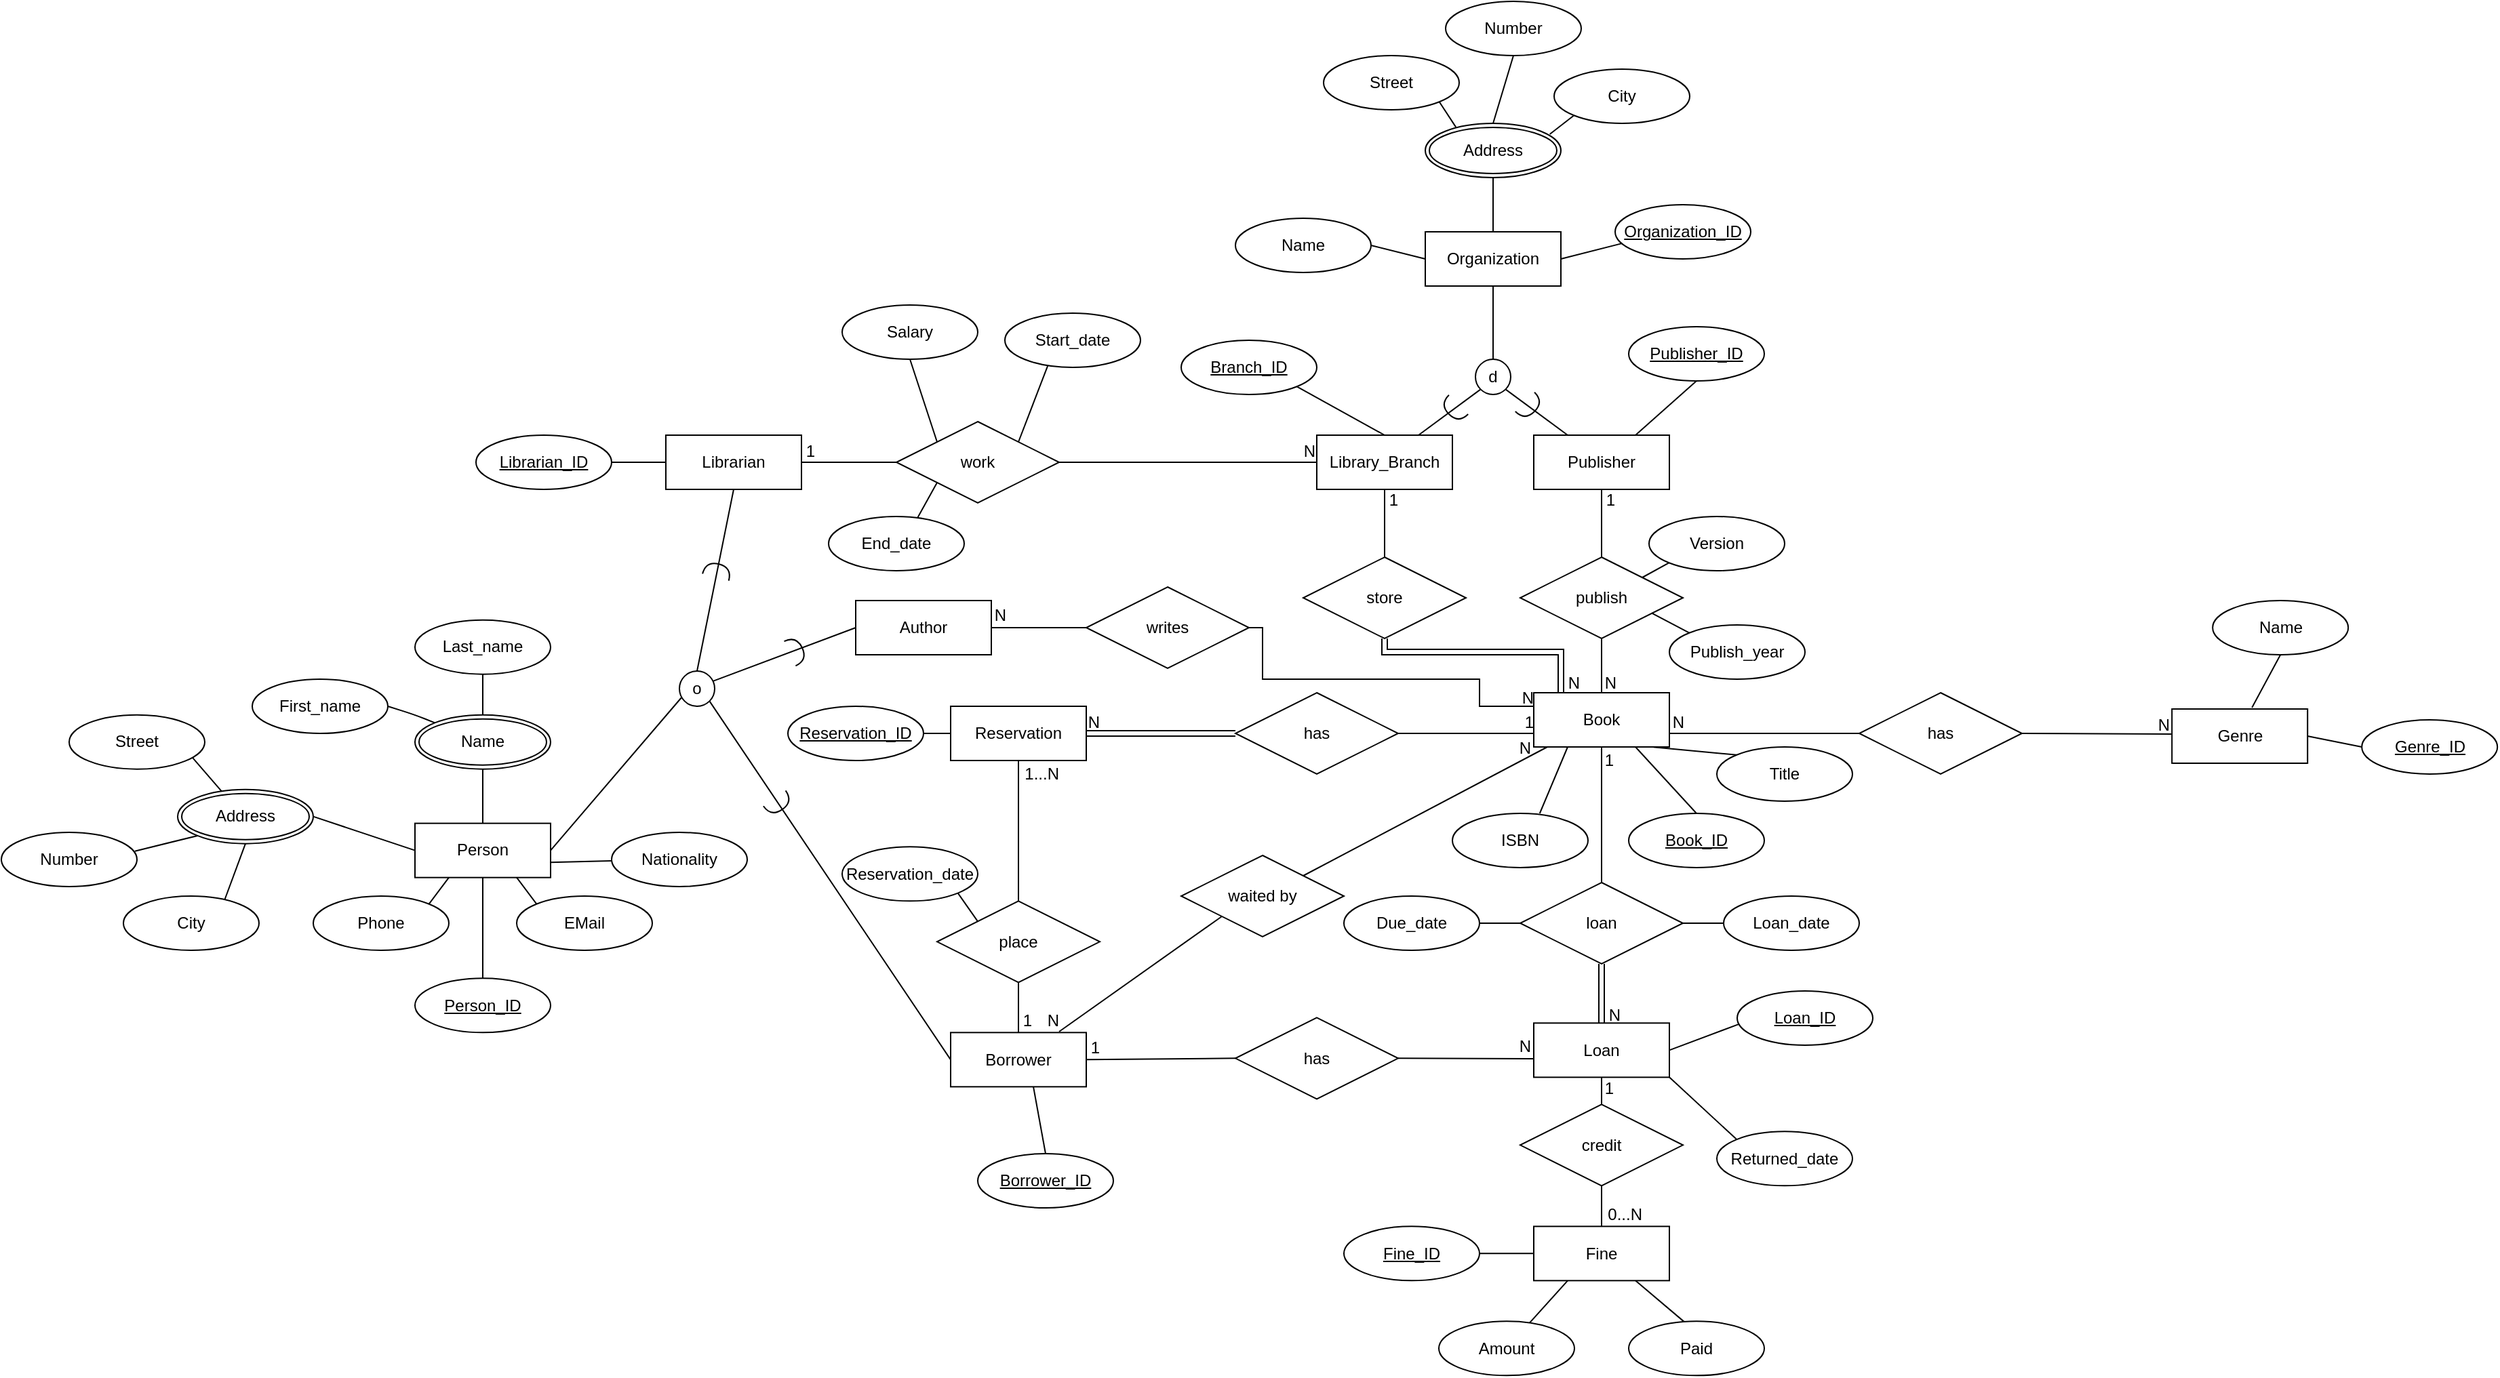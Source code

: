 <mxfile version="20.5.3" type="embed"><diagram id="R2lEEEUBdFMjLlhIrx00" name="Page-1"><mxGraphModel dx="3371" dy="2203" grid="1" gridSize="10" guides="1" tooltips="1" connect="1" arrows="1" fold="1" page="1" pageScale="1" pageWidth="850" pageHeight="1100" math="0" shadow="0" extFonts="Permanent Marker^https://fonts.googleapis.com/css?family=Permanent+Marker"><root><mxCell id="0"/><mxCell id="1" parent="0"/><mxCell id="bSjY6kH0Yjt8PTvNk5gp-2" value="Genre" style="whiteSpace=wrap;html=1;align=center;" parent="1" vertex="1"><mxGeometry x="710.6" y="402.0" width="100" height="40" as="geometry"/></mxCell><mxCell id="bSjY6kH0Yjt8PTvNk5gp-5" value="Librarian" style="whiteSpace=wrap;html=1;align=center;" parent="1" vertex="1"><mxGeometry x="-400" y="200" width="100" height="40" as="geometry"/></mxCell><mxCell id="76" style="edgeStyle=none;html=1;exitX=0.75;exitY=1;exitDx=0;exitDy=0;entryX=0.5;entryY=0;entryDx=0;entryDy=0;endArrow=none;endFill=0;" parent="1" source="bSjY6kH0Yjt8PTvNk5gp-6" target="bSjY6kH0Yjt8PTvNk5gp-175" edge="1"><mxGeometry relative="1" as="geometry"/></mxCell><mxCell id="bSjY6kH0Yjt8PTvNk5gp-6" value="Book" style="whiteSpace=wrap;html=1;align=center;" parent="1" vertex="1"><mxGeometry x="240" y="390" width="100" height="40" as="geometry"/></mxCell><mxCell id="bSjY6kH0Yjt8PTvNk5gp-7" value="Borrower" style="whiteSpace=wrap;html=1;align=center;" parent="1" vertex="1"><mxGeometry x="-190" y="640.67" width="100" height="40" as="geometry"/></mxCell><mxCell id="bSjY6kH0Yjt8PTvNk5gp-8" value="Library_Branch" style="whiteSpace=wrap;html=1;align=center;" parent="1" vertex="1"><mxGeometry x="80" y="200" width="100" height="40" as="geometry"/></mxCell><mxCell id="bSjY6kH0Yjt8PTvNk5gp-9" value="Loan" style="whiteSpace=wrap;html=1;align=center;" parent="1" vertex="1"><mxGeometry x="240" y="633.67" width="100" height="40" as="geometry"/></mxCell><mxCell id="bSjY6kH0Yjt8PTvNk5gp-10" value="Reservation" style="whiteSpace=wrap;html=1;align=center;" parent="1" vertex="1"><mxGeometry x="-190" y="400" width="100" height="40" as="geometry"/></mxCell><mxCell id="bSjY6kH0Yjt8PTvNk5gp-21" value="" style="edgeStyle=orthogonalEdgeStyle;rounded=0;orthogonalLoop=1;jettySize=auto;html=1;endArrow=none;endFill=0;" parent="1" source="bSjY6kH0Yjt8PTvNk5gp-11" target="bSjY6kH0Yjt8PTvNk5gp-20" edge="1"><mxGeometry relative="1" as="geometry"/></mxCell><mxCell id="bSjY6kH0Yjt8PTvNk5gp-22" style="rounded=0;orthogonalLoop=1;jettySize=auto;html=1;exitX=0.25;exitY=1;exitDx=0;exitDy=0;endArrow=none;endFill=0;" parent="1" source="bSjY6kH0Yjt8PTvNk5gp-11" target="bSjY6kH0Yjt8PTvNk5gp-18" edge="1"><mxGeometry relative="1" as="geometry"/></mxCell><mxCell id="bSjY6kH0Yjt8PTvNk5gp-23" style="edgeStyle=none;rounded=0;orthogonalLoop=1;jettySize=auto;html=1;exitX=0.75;exitY=1;exitDx=0;exitDy=0;entryX=0.411;entryY=0.013;entryDx=0;entryDy=0;entryPerimeter=0;endArrow=none;endFill=0;" parent="1" source="bSjY6kH0Yjt8PTvNk5gp-11" target="bSjY6kH0Yjt8PTvNk5gp-19" edge="1"><mxGeometry relative="1" as="geometry"/></mxCell><mxCell id="bSjY6kH0Yjt8PTvNk5gp-11" value="Fine" style="whiteSpace=wrap;html=1;align=center;" parent="1" vertex="1"><mxGeometry x="240" y="783.67" width="100" height="40" as="geometry"/></mxCell><mxCell id="bSjY6kH0Yjt8PTvNk5gp-13" value="" style="endArrow=none;html=1;rounded=0;exitX=0.5;exitY=1;exitDx=0;exitDy=0;entryX=0.5;entryY=0;entryDx=0;entryDy=0;" parent="1" source="bSjY6kH0Yjt8PTvNk5gp-9" target="bSjY6kH0Yjt8PTvNk5gp-11" edge="1"><mxGeometry relative="1" as="geometry"><mxPoint x="340" y="693.67" as="sourcePoint"/><mxPoint x="500" y="693.67" as="targetPoint"/></mxGeometry></mxCell><mxCell id="bSjY6kH0Yjt8PTvNk5gp-15" value="0...N" style="resizable=0;html=1;align=right;verticalAlign=bottom;" parent="bSjY6kH0Yjt8PTvNk5gp-13" connectable="0" vertex="1"><mxGeometry x="1" relative="1" as="geometry"><mxPoint x="30" as="offset"/></mxGeometry></mxCell><mxCell id="bSjY6kH0Yjt8PTvNk5gp-16" value="credit" style="shape=rhombus;perimeter=rhombusPerimeter;whiteSpace=wrap;html=1;align=center;" parent="1" vertex="1"><mxGeometry x="230" y="693.67" width="120" height="60" as="geometry"/></mxCell><mxCell id="bSjY6kH0Yjt8PTvNk5gp-18" value="Amount" style="ellipse;whiteSpace=wrap;html=1;align=center;" parent="1" vertex="1"><mxGeometry x="170" y="853.67" width="100" height="40" as="geometry"/></mxCell><mxCell id="bSjY6kH0Yjt8PTvNk5gp-19" value="Paid" style="ellipse;whiteSpace=wrap;html=1;align=center;" parent="1" vertex="1"><mxGeometry x="310" y="853.67" width="100" height="40" as="geometry"/></mxCell><mxCell id="bSjY6kH0Yjt8PTvNk5gp-20" value="Fine_ID" style="ellipse;whiteSpace=wrap;html=1;align=center;fontStyle=4" parent="1" vertex="1"><mxGeometry x="100" y="783.67" width="100" height="40" as="geometry"/></mxCell><mxCell id="bSjY6kH0Yjt8PTvNk5gp-36" value="1" style="resizable=0;html=1;align=right;verticalAlign=bottom;" parent="1" connectable="0" vertex="1"><mxGeometry x="299.999" y="690.674" as="geometry"/></mxCell><mxCell id="bSjY6kH0Yjt8PTvNk5gp-37" value="1" style="resizable=0;html=1;align=right;verticalAlign=bottom;" parent="1" connectable="0" vertex="1"><mxGeometry x="299.999" y="448.004" as="geometry"/></mxCell><mxCell id="bSjY6kH0Yjt8PTvNk5gp-54" style="edgeStyle=none;rounded=0;orthogonalLoop=1;jettySize=auto;html=1;exitX=0.017;exitY=0.608;exitDx=0;exitDy=0;entryX=1;entryY=0.5;entryDx=0;entryDy=0;endArrow=none;endFill=0;exitPerimeter=0;" parent="1" source="bSjY6kH0Yjt8PTvNk5gp-38" target="bSjY6kH0Yjt8PTvNk5gp-9" edge="1"><mxGeometry relative="1" as="geometry"/></mxCell><mxCell id="bSjY6kH0Yjt8PTvNk5gp-38" value="Loan_ID" style="ellipse;whiteSpace=wrap;html=1;align=center;fontStyle=4" parent="1" vertex="1"><mxGeometry x="390" y="610" width="100" height="40" as="geometry"/></mxCell><mxCell id="11" value="" style="edgeStyle=none;html=1;endArrow=none;endFill=0;" parent="1" source="bSjY6kH0Yjt8PTvNk5gp-43" target="Q7LSnnGv4zC_KHV4gUv7-25" edge="1"><mxGeometry relative="1" as="geometry"/></mxCell><mxCell id="bSjY6kH0Yjt8PTvNk5gp-43" value="Loan_date" style="ellipse;whiteSpace=wrap;html=1;align=center;" parent="1" vertex="1"><mxGeometry x="380" y="540" width="100" height="40" as="geometry"/></mxCell><mxCell id="10" value="" style="edgeStyle=none;html=1;endArrow=none;endFill=0;" parent="1" source="bSjY6kH0Yjt8PTvNk5gp-44" target="Q7LSnnGv4zC_KHV4gUv7-25" edge="1"><mxGeometry relative="1" as="geometry"/></mxCell><mxCell id="bSjY6kH0Yjt8PTvNk5gp-44" value="Due_date" style="ellipse;whiteSpace=wrap;html=1;align=center;" parent="1" vertex="1"><mxGeometry x="100" y="540" width="100" height="40" as="geometry"/></mxCell><mxCell id="bSjY6kH0Yjt8PTvNk5gp-48" style="edgeStyle=none;rounded=0;orthogonalLoop=1;jettySize=auto;html=1;exitX=0;exitY=0;exitDx=0;exitDy=0;entryX=1;entryY=1;entryDx=0;entryDy=0;endArrow=none;endFill=0;" parent="1" source="bSjY6kH0Yjt8PTvNk5gp-47" target="bSjY6kH0Yjt8PTvNk5gp-9" edge="1"><mxGeometry relative="1" as="geometry"/></mxCell><mxCell id="bSjY6kH0Yjt8PTvNk5gp-47" value="Returned_date" style="ellipse;whiteSpace=wrap;html=1;align=center;" parent="1" vertex="1"><mxGeometry x="375" y="713.67" width="100" height="40" as="geometry"/></mxCell><mxCell id="bSjY6kH0Yjt8PTvNk5gp-53" value="has" style="shape=rhombus;perimeter=rhombusPerimeter;whiteSpace=wrap;html=1;align=center;" parent="1" vertex="1"><mxGeometry x="20" y="629.67" width="120" height="60" as="geometry"/></mxCell><mxCell id="bSjY6kH0Yjt8PTvNk5gp-59" style="edgeStyle=none;rounded=0;orthogonalLoop=1;jettySize=auto;html=1;exitX=0.5;exitY=0;exitDx=0;exitDy=0;entryX=0.61;entryY=0.998;entryDx=0;entryDy=0;endArrow=none;endFill=0;entryPerimeter=0;" parent="1" source="bSjY6kH0Yjt8PTvNk5gp-58" target="bSjY6kH0Yjt8PTvNk5gp-7" edge="1"><mxGeometry relative="1" as="geometry"/></mxCell><mxCell id="bSjY6kH0Yjt8PTvNk5gp-58" value="Borrower_ID" style="ellipse;whiteSpace=wrap;html=1;align=center;fontStyle=4" parent="1" vertex="1"><mxGeometry x="-170" y="730" width="100" height="40" as="geometry"/></mxCell><mxCell id="bSjY6kH0Yjt8PTvNk5gp-86" style="edgeStyle=none;rounded=0;orthogonalLoop=1;jettySize=auto;html=1;exitX=0;exitY=0.5;exitDx=0;exitDy=0;entryX=1;entryY=0.5;entryDx=0;entryDy=0;endArrow=none;endFill=0;" parent="1" source="bSjY6kH0Yjt8PTvNk5gp-83" target="bSjY6kH0Yjt8PTvNk5gp-2" edge="1"><mxGeometry relative="1" as="geometry"/></mxCell><mxCell id="bSjY6kH0Yjt8PTvNk5gp-83" value="Genre_ID" style="ellipse;whiteSpace=wrap;html=1;align=center;fontStyle=4" parent="1" vertex="1"><mxGeometry x="850.6" y="410.0" width="100" height="40" as="geometry"/></mxCell><mxCell id="bSjY6kH0Yjt8PTvNk5gp-85" style="rounded=0;orthogonalLoop=1;jettySize=auto;html=1;exitX=0.5;exitY=1;exitDx=0;exitDy=0;entryX=0.59;entryY=-0.025;entryDx=0;entryDy=0;endArrow=none;endFill=0;entryPerimeter=0;" parent="1" source="bSjY6kH0Yjt8PTvNk5gp-84" target="bSjY6kH0Yjt8PTvNk5gp-2" edge="1"><mxGeometry relative="1" as="geometry"/></mxCell><mxCell id="bSjY6kH0Yjt8PTvNk5gp-84" value="Name" style="ellipse;whiteSpace=wrap;html=1;align=center;" parent="1" vertex="1"><mxGeometry x="740.6" y="322.0" width="100" height="40" as="geometry"/></mxCell><mxCell id="bSjY6kH0Yjt8PTvNk5gp-101" value="has" style="shape=rhombus;perimeter=rhombusPerimeter;whiteSpace=wrap;html=1;align=center;" parent="1" vertex="1"><mxGeometry x="20" y="390" width="120" height="60" as="geometry"/></mxCell><mxCell id="bSjY6kH0Yjt8PTvNk5gp-107" value="" style="endArrow=none;html=1;rounded=0;exitX=1;exitY=0.5;exitDx=0;exitDy=0;entryX=0;entryY=0.75;entryDx=0;entryDy=0;" parent="1" source="bSjY6kH0Yjt8PTvNk5gp-101" target="bSjY6kH0Yjt8PTvNk5gp-6" edge="1"><mxGeometry relative="1" as="geometry"><mxPoint x="150" y="430" as="sourcePoint"/><mxPoint x="310" y="430" as="targetPoint"/></mxGeometry></mxCell><mxCell id="bSjY6kH0Yjt8PTvNk5gp-108" value="1" style="resizable=0;html=1;align=right;verticalAlign=bottom;" parent="bSjY6kH0Yjt8PTvNk5gp-107" connectable="0" vertex="1"><mxGeometry x="1" relative="1" as="geometry"/></mxCell><mxCell id="bSjY6kH0Yjt8PTvNk5gp-110" value="place" style="shape=rhombus;perimeter=rhombusPerimeter;whiteSpace=wrap;html=1;align=center;" parent="1" vertex="1"><mxGeometry x="-200" y="543.67" width="120" height="60" as="geometry"/></mxCell><mxCell id="bSjY6kH0Yjt8PTvNk5gp-112" value="" style="endArrow=none;html=1;rounded=0;exitX=0.5;exitY=1;exitDx=0;exitDy=0;entryX=0.5;entryY=0;entryDx=0;entryDy=0;" parent="1" source="bSjY6kH0Yjt8PTvNk5gp-110" target="bSjY6kH0Yjt8PTvNk5gp-7" edge="1"><mxGeometry relative="1" as="geometry"><mxPoint x="-50" y="593.67" as="sourcePoint"/><mxPoint x="110" y="593.67" as="targetPoint"/></mxGeometry></mxCell><mxCell id="bSjY6kH0Yjt8PTvNk5gp-113" value="1" style="resizable=0;html=1;align=right;verticalAlign=bottom;" parent="bSjY6kH0Yjt8PTvNk5gp-112" connectable="0" vertex="1"><mxGeometry x="1" relative="1" as="geometry"><mxPoint x="10" as="offset"/></mxGeometry></mxCell><mxCell id="bSjY6kH0Yjt8PTvNk5gp-114" value="" style="endArrow=none;html=1;rounded=0;entryX=0.5;entryY=1;entryDx=0;entryDy=0;exitX=0.5;exitY=0;exitDx=0;exitDy=0;" parent="1" source="bSjY6kH0Yjt8PTvNk5gp-110" target="bSjY6kH0Yjt8PTvNk5gp-10" edge="1"><mxGeometry relative="1" as="geometry"><mxPoint x="-290" y="460" as="sourcePoint"/><mxPoint x="-130" y="460" as="targetPoint"/></mxGeometry></mxCell><mxCell id="bSjY6kH0Yjt8PTvNk5gp-115" value="1...N" style="resizable=0;html=1;align=right;verticalAlign=bottom;" parent="bSjY6kH0Yjt8PTvNk5gp-114" connectable="0" vertex="1"><mxGeometry x="1" relative="1" as="geometry"><mxPoint x="30" y="18" as="offset"/></mxGeometry></mxCell><mxCell id="65" style="edgeStyle=none;html=1;exitX=1;exitY=1;exitDx=0;exitDy=0;entryX=0;entryY=0;entryDx=0;entryDy=0;endArrow=none;endFill=0;" parent="1" source="bSjY6kH0Yjt8PTvNk5gp-120" target="bSjY6kH0Yjt8PTvNk5gp-110" edge="1"><mxGeometry relative="1" as="geometry"/></mxCell><mxCell id="bSjY6kH0Yjt8PTvNk5gp-120" value="Reservation_date" style="ellipse;whiteSpace=wrap;html=1;align=center;" parent="1" vertex="1"><mxGeometry x="-270" y="503.67" width="100" height="40" as="geometry"/></mxCell><mxCell id="14" value="" style="edgeStyle=none;html=1;endArrow=none;endFill=0;" parent="1" source="bSjY6kH0Yjt8PTvNk5gp-122" target="bSjY6kH0Yjt8PTvNk5gp-10" edge="1"><mxGeometry relative="1" as="geometry"/></mxCell><mxCell id="bSjY6kH0Yjt8PTvNk5gp-122" value="Reservation_ID" style="ellipse;whiteSpace=wrap;html=1;align=center;fontStyle=4" parent="1" vertex="1"><mxGeometry x="-310" y="400" width="100" height="40" as="geometry"/></mxCell><mxCell id="bSjY6kH0Yjt8PTvNk5gp-127" value="Publisher" style="whiteSpace=wrap;html=1;align=center;" parent="1" vertex="1"><mxGeometry x="240" y="200" width="100" height="40" as="geometry"/></mxCell><mxCell id="bSjY6kH0Yjt8PTvNk5gp-128" value="publish" style="shape=rhombus;perimeter=rhombusPerimeter;whiteSpace=wrap;html=1;align=center;" parent="1" vertex="1"><mxGeometry x="230" y="290" width="120" height="60" as="geometry"/></mxCell><mxCell id="bSjY6kH0Yjt8PTvNk5gp-129" value="" style="endArrow=none;html=1;rounded=0;entryX=0.5;entryY=0;entryDx=0;entryDy=0;exitX=0.5;exitY=1;exitDx=0;exitDy=0;" parent="1" source="bSjY6kH0Yjt8PTvNk5gp-128" target="bSjY6kH0Yjt8PTvNk5gp-6" edge="1"><mxGeometry relative="1" as="geometry"><mxPoint x="180" y="370" as="sourcePoint"/><mxPoint x="340" y="370" as="targetPoint"/></mxGeometry></mxCell><mxCell id="bSjY6kH0Yjt8PTvNk5gp-130" value="N" style="resizable=0;html=1;align=right;verticalAlign=bottom;" parent="bSjY6kH0Yjt8PTvNk5gp-129" connectable="0" vertex="1"><mxGeometry x="1" relative="1" as="geometry"><mxPoint x="11" y="1" as="offset"/></mxGeometry></mxCell><mxCell id="bSjY6kH0Yjt8PTvNk5gp-131" value="" style="endArrow=none;html=1;rounded=0;entryX=0.5;entryY=1;entryDx=0;entryDy=0;exitX=0.5;exitY=0;exitDx=0;exitDy=0;" parent="1" source="bSjY6kH0Yjt8PTvNk5gp-128" target="bSjY6kH0Yjt8PTvNk5gp-127" edge="1"><mxGeometry relative="1" as="geometry"><mxPoint x="300" y="280" as="sourcePoint"/><mxPoint x="290" y="260" as="targetPoint"/></mxGeometry></mxCell><mxCell id="bSjY6kH0Yjt8PTvNk5gp-132" value="1" style="resizable=0;html=1;align=right;verticalAlign=top;" parent="bSjY6kH0Yjt8PTvNk5gp-131" connectable="0" vertex="1"><mxGeometry x="1" relative="1" as="geometry"><mxPoint x="10" y="-6" as="offset"/></mxGeometry></mxCell><mxCell id="bSjY6kH0Yjt8PTvNk5gp-134" style="edgeStyle=none;rounded=0;orthogonalLoop=1;jettySize=auto;html=1;exitX=0.5;exitY=1;exitDx=0;exitDy=0;entryX=0.75;entryY=0;entryDx=0;entryDy=0;endArrow=none;endFill=0;" parent="1" source="bSjY6kH0Yjt8PTvNk5gp-133" target="bSjY6kH0Yjt8PTvNk5gp-127" edge="1"><mxGeometry relative="1" as="geometry"/></mxCell><mxCell id="bSjY6kH0Yjt8PTvNk5gp-133" value="Publisher_ID" style="ellipse;whiteSpace=wrap;html=1;align=center;fontStyle=4" parent="1" vertex="1"><mxGeometry x="310" y="120" width="100" height="40" as="geometry"/></mxCell><mxCell id="bSjY6kH0Yjt8PTvNk5gp-142" value="store" style="shape=rhombus;perimeter=rhombusPerimeter;whiteSpace=wrap;html=1;align=center;" parent="1" vertex="1"><mxGeometry x="70" y="290" width="120" height="60" as="geometry"/></mxCell><mxCell id="bSjY6kH0Yjt8PTvNk5gp-150" style="edgeStyle=none;rounded=0;orthogonalLoop=1;jettySize=auto;html=1;exitX=1;exitY=1;exitDx=0;exitDy=0;entryX=0.5;entryY=0;entryDx=0;entryDy=0;endArrow=none;endFill=0;" parent="1" source="bSjY6kH0Yjt8PTvNk5gp-149" target="bSjY6kH0Yjt8PTvNk5gp-8" edge="1"><mxGeometry relative="1" as="geometry"/></mxCell><mxCell id="bSjY6kH0Yjt8PTvNk5gp-149" value="Branch_ID" style="ellipse;whiteSpace=wrap;html=1;align=center;fontStyle=4" parent="1" vertex="1"><mxGeometry x="-20" y="130" width="100" height="40" as="geometry"/></mxCell><mxCell id="55" style="edgeStyle=none;html=1;exitX=1;exitY=0.5;exitDx=0;exitDy=0;entryX=0;entryY=0.5;entryDx=0;entryDy=0;endArrow=none;endFill=0;" parent="1" source="bSjY6kH0Yjt8PTvNk5gp-151" target="54" edge="1"><mxGeometry relative="1" as="geometry"/></mxCell><mxCell id="bSjY6kH0Yjt8PTvNk5gp-151" value="Name" style="ellipse;whiteSpace=wrap;html=1;align=center;" parent="1" vertex="1"><mxGeometry x="20" y="40" width="100" height="40" as="geometry"/></mxCell><mxCell id="67" style="edgeStyle=none;html=1;exitX=1;exitY=0;exitDx=0;exitDy=0;entryX=0.318;entryY=0.958;entryDx=0;entryDy=0;entryPerimeter=0;endArrow=none;endFill=0;" parent="1" source="bSjY6kH0Yjt8PTvNk5gp-155" target="66" edge="1"><mxGeometry relative="1" as="geometry"/></mxCell><mxCell id="bSjY6kH0Yjt8PTvNk5gp-155" value="work" style="shape=rhombus;perimeter=rhombusPerimeter;whiteSpace=wrap;html=1;align=center;" parent="1" vertex="1"><mxGeometry x="-230" y="190" width="120" height="60" as="geometry"/></mxCell><mxCell id="31" style="edgeStyle=none;html=1;exitX=1;exitY=0.5;exitDx=0;exitDy=0;entryX=0;entryY=0.5;entryDx=0;entryDy=0;endArrow=none;endFill=0;" parent="1" source="bSjY6kH0Yjt8PTvNk5gp-163" target="bSjY6kH0Yjt8PTvNk5gp-5" edge="1"><mxGeometry relative="1" as="geometry"/></mxCell><mxCell id="bSjY6kH0Yjt8PTvNk5gp-163" value="Librarian_ID" style="ellipse;whiteSpace=wrap;html=1;align=center;fontStyle=4" parent="1" vertex="1"><mxGeometry x="-540" y="200" width="100" height="40" as="geometry"/></mxCell><mxCell id="44" style="edgeStyle=none;html=1;exitX=1;exitY=0.5;exitDx=0;exitDy=0;endArrow=none;endFill=0;entryX=0;entryY=0;entryDx=0;entryDy=0;" parent="1" source="bSjY6kH0Yjt8PTvNk5gp-165" target="41" edge="1"><mxGeometry relative="1" as="geometry"><Array as="points"><mxPoint x="-585" y="406.33"/></Array></mxGeometry></mxCell><mxCell id="bSjY6kH0Yjt8PTvNk5gp-165" value="First_name" style="ellipse;whiteSpace=wrap;html=1;align=center;" parent="1" vertex="1"><mxGeometry x="-705" y="380.0" width="100" height="40" as="geometry"/></mxCell><mxCell id="43" style="edgeStyle=none;html=1;exitX=0.5;exitY=1;exitDx=0;exitDy=0;entryX=0.5;entryY=0;entryDx=0;entryDy=0;endArrow=none;endFill=0;" parent="1" source="bSjY6kH0Yjt8PTvNk5gp-167" target="41" edge="1"><mxGeometry relative="1" as="geometry"/></mxCell><mxCell id="bSjY6kH0Yjt8PTvNk5gp-167" value="Last_name" style="ellipse;whiteSpace=wrap;html=1;align=center;" parent="1" vertex="1"><mxGeometry x="-585" y="336.33" width="100" height="40" as="geometry"/></mxCell><mxCell id="39" style="edgeStyle=none;html=1;exitX=0;exitY=0;exitDx=0;exitDy=0;entryX=0.75;entryY=1;entryDx=0;entryDy=0;endArrow=none;endFill=0;" parent="1" source="bSjY6kH0Yjt8PTvNk5gp-169" target="36" edge="1"><mxGeometry relative="1" as="geometry"/></mxCell><mxCell id="bSjY6kH0Yjt8PTvNk5gp-169" value="EMail" style="ellipse;whiteSpace=wrap;html=1;align=center;" parent="1" vertex="1"><mxGeometry x="-510" y="540" width="100" height="40" as="geometry"/></mxCell><mxCell id="38" style="edgeStyle=none;html=1;exitX=1;exitY=0;exitDx=0;exitDy=0;entryX=0.25;entryY=1;entryDx=0;entryDy=0;endArrow=none;endFill=0;" parent="1" source="bSjY6kH0Yjt8PTvNk5gp-171" target="36" edge="1"><mxGeometry relative="1" as="geometry"/></mxCell><mxCell id="bSjY6kH0Yjt8PTvNk5gp-171" value="Phone" style="ellipse;whiteSpace=wrap;html=1;align=center;" parent="1" vertex="1"><mxGeometry x="-660" y="540.0" width="100" height="40" as="geometry"/></mxCell><mxCell id="bSjY6kH0Yjt8PTvNk5gp-175" value="Book_ID" style="ellipse;whiteSpace=wrap;html=1;align=center;fontStyle=4" parent="1" vertex="1"><mxGeometry x="310" y="479.0" width="100" height="40" as="geometry"/></mxCell><mxCell id="bSjY6kH0Yjt8PTvNk5gp-180" style="edgeStyle=none;rounded=0;orthogonalLoop=1;jettySize=auto;html=1;exitX=0;exitY=0;exitDx=0;exitDy=0;entryX=0.884;entryY=1.003;entryDx=0;entryDy=0;endArrow=none;endFill=0;entryPerimeter=0;" parent="1" source="bSjY6kH0Yjt8PTvNk5gp-179" target="bSjY6kH0Yjt8PTvNk5gp-6" edge="1"><mxGeometry relative="1" as="geometry"/></mxCell><mxCell id="bSjY6kH0Yjt8PTvNk5gp-179" value="Title" style="ellipse;whiteSpace=wrap;html=1;align=center;" parent="1" vertex="1"><mxGeometry x="375" y="430.0" width="100" height="40" as="geometry"/></mxCell><mxCell id="bSjY6kH0Yjt8PTvNk5gp-188" style="edgeStyle=none;rounded=0;orthogonalLoop=1;jettySize=auto;html=1;exitX=0;exitY=0;exitDx=0;exitDy=0;entryX=0.807;entryY=0.686;entryDx=0;entryDy=0;endArrow=none;endFill=0;entryPerimeter=0;" parent="1" source="bSjY6kH0Yjt8PTvNk5gp-187" target="bSjY6kH0Yjt8PTvNk5gp-128" edge="1"><mxGeometry relative="1" as="geometry"/></mxCell><mxCell id="bSjY6kH0Yjt8PTvNk5gp-187" value="Publish_year" style="ellipse;whiteSpace=wrap;html=1;align=center;" parent="1" vertex="1"><mxGeometry x="340" y="340.0" width="100" height="40" as="geometry"/></mxCell><mxCell id="78" style="edgeStyle=none;html=1;exitX=0.644;exitY=0;exitDx=0;exitDy=0;entryX=0.25;entryY=1;entryDx=0;entryDy=0;endArrow=none;endFill=0;exitPerimeter=0;" parent="1" source="bSjY6kH0Yjt8PTvNk5gp-189" target="bSjY6kH0Yjt8PTvNk5gp-6" edge="1"><mxGeometry relative="1" as="geometry"/></mxCell><mxCell id="bSjY6kH0Yjt8PTvNk5gp-189" value="ISBN" style="ellipse;whiteSpace=wrap;html=1;align=center;" parent="1" vertex="1"><mxGeometry x="180" y="479.0" width="100" height="40" as="geometry"/></mxCell><mxCell id="56" value="" style="edgeStyle=none;html=1;endArrow=none;endFill=0;" parent="1" source="Q7LSnnGv4zC_KHV4gUv7-2" target="54" edge="1"><mxGeometry relative="1" as="geometry"/></mxCell><mxCell id="Q7LSnnGv4zC_KHV4gUv7-2" value="Address" style="ellipse;shape=doubleEllipse;margin=3;whiteSpace=wrap;html=1;align=center;" parent="1" vertex="1"><mxGeometry x="160" y="-30" width="100" height="40" as="geometry"/></mxCell><mxCell id="37" style="edgeStyle=none;html=1;exitX=1;exitY=0.5;exitDx=0;exitDy=0;entryX=0;entryY=0.5;entryDx=0;entryDy=0;endArrow=none;endFill=0;" parent="1" source="Q7LSnnGv4zC_KHV4gUv7-3" target="36" edge="1"><mxGeometry relative="1" as="geometry"/></mxCell><mxCell id="Q7LSnnGv4zC_KHV4gUv7-3" value="Address" style="ellipse;shape=doubleEllipse;margin=3;whiteSpace=wrap;html=1;align=center;" parent="1" vertex="1"><mxGeometry x="-760" y="461.33" width="100" height="40" as="geometry"/></mxCell><mxCell id="33" style="edgeStyle=none;html=1;exitX=0.909;exitY=0.787;exitDx=0;exitDy=0;endArrow=none;endFill=0;entryX=0.323;entryY=0.031;entryDx=0;entryDy=0;entryPerimeter=0;exitPerimeter=0;" parent="1" source="Q7LSnnGv4zC_KHV4gUv7-6" target="Q7LSnnGv4zC_KHV4gUv7-3" edge="1"><mxGeometry relative="1" as="geometry"/></mxCell><mxCell id="Q7LSnnGv4zC_KHV4gUv7-6" value="Street" style="ellipse;whiteSpace=wrap;html=1;align=center;" parent="1" vertex="1"><mxGeometry x="-840" y="406.33" width="100" height="40" as="geometry"/></mxCell><mxCell id="34" style="edgeStyle=none;html=1;exitX=0.985;exitY=0.346;exitDx=0;exitDy=0;endArrow=none;endFill=0;entryX=0;entryY=1;entryDx=0;entryDy=0;exitPerimeter=0;" parent="1" source="Q7LSnnGv4zC_KHV4gUv7-8" target="Q7LSnnGv4zC_KHV4gUv7-3" edge="1"><mxGeometry relative="1" as="geometry"/></mxCell><mxCell id="Q7LSnnGv4zC_KHV4gUv7-8" value="Number" style="ellipse;whiteSpace=wrap;html=1;align=center;" parent="1" vertex="1"><mxGeometry x="-890" y="493.0" width="100" height="40" as="geometry"/></mxCell><mxCell id="35" style="edgeStyle=none;html=1;exitX=0.742;exitY=0.1;exitDx=0;exitDy=0;entryX=0.5;entryY=1;entryDx=0;entryDy=0;endArrow=none;endFill=0;exitPerimeter=0;" parent="1" source="Q7LSnnGv4zC_KHV4gUv7-11" target="Q7LSnnGv4zC_KHV4gUv7-3" edge="1"><mxGeometry relative="1" as="geometry"/></mxCell><mxCell id="Q7LSnnGv4zC_KHV4gUv7-11" value="City" style="ellipse;whiteSpace=wrap;html=1;align=center;" parent="1" vertex="1"><mxGeometry x="-800" y="540.0" width="100" height="40" as="geometry"/></mxCell><mxCell id="Q7LSnnGv4zC_KHV4gUv7-16" style="edgeStyle=none;rounded=0;orthogonalLoop=1;jettySize=auto;html=1;exitX=1;exitY=1;exitDx=0;exitDy=0;entryX=0.226;entryY=0.07;entryDx=0;entryDy=0;entryPerimeter=0;endArrow=none;endFill=0;" parent="1" source="Q7LSnnGv4zC_KHV4gUv7-13" target="Q7LSnnGv4zC_KHV4gUv7-2" edge="1"><mxGeometry relative="1" as="geometry"/></mxCell><mxCell id="Q7LSnnGv4zC_KHV4gUv7-13" value="Street" style="ellipse;whiteSpace=wrap;html=1;align=center;" parent="1" vertex="1"><mxGeometry x="85" y="-80" width="100" height="40" as="geometry"/></mxCell><mxCell id="Q7LSnnGv4zC_KHV4gUv7-17" style="edgeStyle=none;rounded=0;orthogonalLoop=1;jettySize=auto;html=1;exitX=0.5;exitY=1;exitDx=0;exitDy=0;entryX=0.5;entryY=0;entryDx=0;entryDy=0;endArrow=none;endFill=0;" parent="1" source="Q7LSnnGv4zC_KHV4gUv7-14" target="Q7LSnnGv4zC_KHV4gUv7-2" edge="1"><mxGeometry relative="1" as="geometry"/></mxCell><mxCell id="Q7LSnnGv4zC_KHV4gUv7-14" value="Number" style="ellipse;whiteSpace=wrap;html=1;align=center;" parent="1" vertex="1"><mxGeometry x="175" y="-120" width="100" height="40" as="geometry"/></mxCell><mxCell id="Q7LSnnGv4zC_KHV4gUv7-18" style="edgeStyle=none;rounded=0;orthogonalLoop=1;jettySize=auto;html=1;exitX=0;exitY=1;exitDx=0;exitDy=0;entryX=0.918;entryY=0.2;entryDx=0;entryDy=0;entryPerimeter=0;endArrow=none;endFill=0;" parent="1" source="Q7LSnnGv4zC_KHV4gUv7-15" target="Q7LSnnGv4zC_KHV4gUv7-2" edge="1"><mxGeometry relative="1" as="geometry"/></mxCell><mxCell id="Q7LSnnGv4zC_KHV4gUv7-15" value="City" style="ellipse;whiteSpace=wrap;html=1;align=center;" parent="1" vertex="1"><mxGeometry x="255" y="-70" width="100" height="40" as="geometry"/></mxCell><mxCell id="Q7LSnnGv4zC_KHV4gUv7-23" style="edgeStyle=none;rounded=0;orthogonalLoop=1;jettySize=auto;html=1;exitX=1;exitY=0.5;exitDx=0;exitDy=0;entryX=0;entryY=0.5;entryDx=0;entryDy=0;endArrow=none;endFill=0;" parent="1" edge="1"><mxGeometry relative="1" as="geometry"><mxPoint x="-430" y="649.67" as="sourcePoint"/></mxGeometry></mxCell><mxCell id="Q7LSnnGv4zC_KHV4gUv7-24" style="edgeStyle=none;rounded=0;orthogonalLoop=1;jettySize=auto;html=1;exitX=1;exitY=1;exitDx=0;exitDy=0;endArrow=none;endFill=0;" parent="1" edge="1"><mxGeometry relative="1" as="geometry"><mxPoint x="-394.645" y="604.142" as="sourcePoint"/></mxGeometry></mxCell><mxCell id="Q7LSnnGv4zC_KHV4gUv7-22" style="edgeStyle=none;rounded=0;orthogonalLoop=1;jettySize=auto;html=1;exitX=1;exitY=0;exitDx=0;exitDy=0;entryX=0;entryY=1;entryDx=0;entryDy=0;endArrow=none;endFill=0;" parent="1" edge="1"><mxGeometry relative="1" as="geometry"><mxPoint x="-414.645" y="695.528" as="sourcePoint"/></mxGeometry></mxCell><mxCell id="Q7LSnnGv4zC_KHV4gUv7-25" value="loan" style="shape=rhombus;perimeter=rhombusPerimeter;whiteSpace=wrap;html=1;align=center;" parent="1" vertex="1"><mxGeometry x="230" y="530" width="120" height="60" as="geometry"/></mxCell><mxCell id="Q7LSnnGv4zC_KHV4gUv7-26" value="" style="endArrow=none;html=1;rounded=0;exitX=0.5;exitY=1;exitDx=0;exitDy=0;entryX=0.5;entryY=0;entryDx=0;entryDy=0;" parent="1" source="bSjY6kH0Yjt8PTvNk5gp-6" target="Q7LSnnGv4zC_KHV4gUv7-25" edge="1"><mxGeometry relative="1" as="geometry"><mxPoint x="290" y="430" as="sourcePoint"/><mxPoint x="290" y="633.67" as="targetPoint"/></mxGeometry></mxCell><mxCell id="2" value="" style="shape=link;html=1;rounded=0;entryX=0;entryY=0.5;entryDx=0;entryDy=0;exitX=1;exitY=0.5;exitDx=0;exitDy=0;" parent="1" source="bSjY6kH0Yjt8PTvNk5gp-10" target="bSjY6kH0Yjt8PTvNk5gp-101" edge="1"><mxGeometry relative="1" as="geometry"><mxPoint x="-60" y="480" as="sourcePoint"/><mxPoint x="100" y="480" as="targetPoint"/></mxGeometry></mxCell><mxCell id="3" value="N" style="resizable=0;html=1;align=right;verticalAlign=bottom;" parent="2" connectable="0" vertex="1"><mxGeometry x="1" relative="1" as="geometry"><mxPoint x="-100" as="offset"/></mxGeometry></mxCell><mxCell id="4" value="" style="shape=link;html=1;rounded=0;entryX=0.5;entryY=1;entryDx=0;entryDy=0;exitX=0.5;exitY=0;exitDx=0;exitDy=0;" parent="1" source="bSjY6kH0Yjt8PTvNk5gp-9" target="Q7LSnnGv4zC_KHV4gUv7-25" edge="1"><mxGeometry relative="1" as="geometry"><mxPoint x="140" y="603.67" as="sourcePoint"/><mxPoint x="250" y="603.67" as="targetPoint"/></mxGeometry></mxCell><mxCell id="5" value="N" style="resizable=0;html=1;align=right;verticalAlign=bottom;" parent="4" connectable="0" vertex="1"><mxGeometry x="1" relative="1" as="geometry"><mxPoint x="14" y="46" as="offset"/></mxGeometry></mxCell><mxCell id="6" value="" style="shape=link;html=1;rounded=0;entryX=0.5;entryY=1;entryDx=0;entryDy=0;edgeStyle=orthogonalEdgeStyle;" parent="1" target="bSjY6kH0Yjt8PTvNk5gp-142" edge="1"><mxGeometry relative="1" as="geometry"><mxPoint x="260" y="390" as="sourcePoint"/><mxPoint x="150" y="400" as="targetPoint"/><Array as="points"><mxPoint x="260" y="389"/><mxPoint x="260" y="360"/><mxPoint x="130" y="360"/></Array></mxGeometry></mxCell><mxCell id="7" value="N" style="resizable=0;html=1;align=right;verticalAlign=bottom;" parent="6" connectable="0" vertex="1"><mxGeometry x="1" relative="1" as="geometry"><mxPoint x="144" y="41" as="offset"/></mxGeometry></mxCell><mxCell id="9" style="edgeStyle=none;html=1;exitX=0;exitY=1;exitDx=0;exitDy=0;entryX=1;entryY=0;entryDx=0;entryDy=0;endArrow=none;endFill=0;" parent="1" source="8" target="bSjY6kH0Yjt8PTvNk5gp-128" edge="1"><mxGeometry relative="1" as="geometry"/></mxCell><mxCell id="8" value="Version" style="ellipse;whiteSpace=wrap;html=1;align=center;" parent="1" vertex="1"><mxGeometry x="325" y="260.0" width="100" height="40" as="geometry"/></mxCell><mxCell id="16" value="has" style="shape=rhombus;perimeter=rhombusPerimeter;whiteSpace=wrap;html=1;align=center;" parent="1" vertex="1"><mxGeometry x="480" y="390" width="120" height="60" as="geometry"/></mxCell><mxCell id="17" value="" style="endArrow=none;html=1;rounded=0;exitX=0;exitY=0.5;exitDx=0;exitDy=0;entryX=1;entryY=0.75;entryDx=0;entryDy=0;" parent="1" source="16" target="bSjY6kH0Yjt8PTvNk5gp-6" edge="1"><mxGeometry relative="1" as="geometry"><mxPoint x="440" y="419" as="sourcePoint"/><mxPoint x="370" y="419" as="targetPoint"/></mxGeometry></mxCell><mxCell id="18" value="N" style="resizable=0;html=1;align=right;verticalAlign=bottom;" parent="17" connectable="0" vertex="1"><mxGeometry x="1" relative="1" as="geometry"><mxPoint x="11" as="offset"/></mxGeometry></mxCell><mxCell id="20" value="" style="endArrow=none;html=1;rounded=0;exitX=1;exitY=0.5;exitDx=0;exitDy=0;entryX=0.003;entryY=0.462;entryDx=0;entryDy=0;entryPerimeter=0;" parent="1" source="16" target="bSjY6kH0Yjt8PTvNk5gp-2" edge="1"><mxGeometry relative="1" as="geometry"><mxPoint x="600" y="419.71" as="sourcePoint"/><mxPoint x="740" y="419.71" as="targetPoint"/></mxGeometry></mxCell><mxCell id="21" value="N" style="resizable=0;html=1;align=right;verticalAlign=bottom;" parent="20" connectable="0" vertex="1"><mxGeometry x="1" relative="1" as="geometry"><mxPoint x="-1" y="2" as="offset"/></mxGeometry></mxCell><mxCell id="24" value="" style="endArrow=none;html=1;rounded=0;exitX=0.5;exitY=0;exitDx=0;exitDy=0;entryX=0.5;entryY=1;entryDx=0;entryDy=0;" parent="1" source="bSjY6kH0Yjt8PTvNk5gp-142" target="bSjY6kH0Yjt8PTvNk5gp-8" edge="1"><mxGeometry relative="1" as="geometry"><mxPoint x="130" y="270" as="sourcePoint"/><mxPoint x="130" y="260" as="targetPoint"/></mxGeometry></mxCell><mxCell id="25" value="1" style="resizable=0;html=1;align=right;verticalAlign=top;" parent="24" connectable="0" vertex="1"><mxGeometry x="1" relative="1" as="geometry"><mxPoint x="10" y="-6" as="offset"/></mxGeometry></mxCell><mxCell id="28" value="" style="endArrow=none;html=1;rounded=0;exitX=1;exitY=0.5;exitDx=0;exitDy=0;entryX=0;entryY=0.5;entryDx=0;entryDy=0;" parent="1" source="bSjY6kH0Yjt8PTvNk5gp-155" target="bSjY6kH0Yjt8PTvNk5gp-8" edge="1"><mxGeometry relative="1" as="geometry"><mxPoint x="-80" y="220" as="sourcePoint"/><mxPoint x="-10" y="219" as="targetPoint"/></mxGeometry></mxCell><mxCell id="29" value="N" style="resizable=0;html=1;align=right;verticalAlign=bottom;" parent="28" connectable="0" vertex="1"><mxGeometry x="1" relative="1" as="geometry"><mxPoint x="-1" as="offset"/></mxGeometry></mxCell><mxCell id="50" style="edgeStyle=none;html=1;exitX=1;exitY=0.5;exitDx=0;exitDy=0;entryX=0.077;entryY=0.731;entryDx=0;entryDy=0;endArrow=none;endFill=0;entryPerimeter=0;" parent="1" source="36" target="47" edge="1"><mxGeometry relative="1" as="geometry"/></mxCell><mxCell id="36" value="Person" style="whiteSpace=wrap;html=1;align=center;" parent="1" vertex="1"><mxGeometry x="-585" y="486.33" width="100" height="40" as="geometry"/></mxCell><mxCell id="46" style="edgeStyle=none;html=1;exitX=0.5;exitY=1;exitDx=0;exitDy=0;entryX=0.5;entryY=0;entryDx=0;entryDy=0;endArrow=none;endFill=0;" parent="1" source="41" target="36" edge="1"><mxGeometry relative="1" as="geometry"/></mxCell><mxCell id="41" value="Name" style="ellipse;shape=doubleEllipse;margin=3;whiteSpace=wrap;html=1;align=center;" parent="1" vertex="1"><mxGeometry x="-585" y="406.33" width="100" height="40" as="geometry"/></mxCell><mxCell id="51" style="edgeStyle=none;html=1;exitX=1;exitY=1;exitDx=0;exitDy=0;entryX=0;entryY=0.5;entryDx=0;entryDy=0;endArrow=none;endFill=0;" parent="1" source="47" target="bSjY6kH0Yjt8PTvNk5gp-7" edge="1"><mxGeometry relative="1" as="geometry"/></mxCell><mxCell id="53" style="edgeStyle=none;html=1;entryX=0.5;entryY=1;entryDx=0;entryDy=0;endArrow=none;endFill=0;exitX=0.5;exitY=0;exitDx=0;exitDy=0;" parent="1" source="47" target="bSjY6kH0Yjt8PTvNk5gp-5" edge="1"><mxGeometry relative="1" as="geometry"><mxPoint x="-380" y="490" as="sourcePoint"/></mxGeometry></mxCell><mxCell id="91" style="rounded=0;orthogonalLoop=1;jettySize=auto;html=1;exitX=0.954;exitY=0.285;exitDx=0;exitDy=0;entryX=0;entryY=0.5;entryDx=0;entryDy=0;endArrow=none;endFill=0;exitPerimeter=0;" parent="1" source="47" target="90" edge="1"><mxGeometry relative="1" as="geometry"/></mxCell><mxCell id="47" value="o" style="ellipse;whiteSpace=wrap;html=1;aspect=fixed;" parent="1" vertex="1"><mxGeometry x="-390" y="374.0" width="26" height="26" as="geometry"/></mxCell><mxCell id="54" value="Organization" style="whiteSpace=wrap;html=1;align=center;" parent="1" vertex="1"><mxGeometry x="160" y="50.0" width="100" height="40" as="geometry"/></mxCell><mxCell id="58" style="edgeStyle=none;html=1;exitX=1;exitY=1;exitDx=0;exitDy=0;entryX=0.25;entryY=0;entryDx=0;entryDy=0;endArrow=none;endFill=0;" parent="1" source="57" target="bSjY6kH0Yjt8PTvNk5gp-127" edge="1"><mxGeometry relative="1" as="geometry"/></mxCell><mxCell id="59" style="edgeStyle=none;html=1;exitX=0;exitY=1;exitDx=0;exitDy=0;entryX=0.75;entryY=0;entryDx=0;entryDy=0;endArrow=none;endFill=0;" parent="1" source="57" target="bSjY6kH0Yjt8PTvNk5gp-8" edge="1"><mxGeometry relative="1" as="geometry"/></mxCell><mxCell id="60" style="edgeStyle=none;html=1;exitX=0.5;exitY=0;exitDx=0;exitDy=0;entryX=0.5;entryY=1;entryDx=0;entryDy=0;endArrow=none;endFill=0;" parent="1" source="57" target="54" edge="1"><mxGeometry relative="1" as="geometry"/></mxCell><mxCell id="57" value="d" style="ellipse;whiteSpace=wrap;html=1;aspect=fixed;" parent="1" vertex="1"><mxGeometry x="197" y="144.0" width="26" height="26" as="geometry"/></mxCell><mxCell id="62" style="edgeStyle=none;html=1;exitX=0.06;exitY=0.708;exitDx=0;exitDy=0;entryX=1;entryY=0.5;entryDx=0;entryDy=0;endArrow=none;endFill=0;exitPerimeter=0;" parent="1" source="61" target="54" edge="1"><mxGeometry relative="1" as="geometry"/></mxCell><mxCell id="61" value="Organization_ID" style="ellipse;whiteSpace=wrap;html=1;align=center;fontStyle=4" parent="1" vertex="1"><mxGeometry x="300" y="30" width="100" height="40" as="geometry"/></mxCell><mxCell id="64" style="edgeStyle=none;html=1;exitX=0.5;exitY=1;exitDx=0;exitDy=0;entryX=0;entryY=0;entryDx=0;entryDy=0;endArrow=none;endFill=0;" parent="1" source="63" target="bSjY6kH0Yjt8PTvNk5gp-155" edge="1"><mxGeometry relative="1" as="geometry"/></mxCell><mxCell id="63" value="Salary" style="ellipse;whiteSpace=wrap;html=1;align=center;" parent="1" vertex="1"><mxGeometry x="-270" y="104" width="100" height="40" as="geometry"/></mxCell><mxCell id="66" value="Start_date" style="ellipse;whiteSpace=wrap;html=1;align=center;" parent="1" vertex="1"><mxGeometry x="-150" y="110" width="100" height="40" as="geometry"/></mxCell><mxCell id="69" style="edgeStyle=none;html=1;entryX=0;entryY=1;entryDx=0;entryDy=0;endArrow=none;endFill=0;exitX=0.652;exitY=0.042;exitDx=0;exitDy=0;exitPerimeter=0;" parent="1" source="68" target="bSjY6kH0Yjt8PTvNk5gp-155" edge="1"><mxGeometry relative="1" as="geometry"/></mxCell><mxCell id="68" value="End_date" style="ellipse;whiteSpace=wrap;html=1;align=center;" parent="1" vertex="1"><mxGeometry x="-280" y="260" width="100" height="40" as="geometry"/></mxCell><mxCell id="70" value="" style="endArrow=none;html=1;rounded=0;exitX=0;exitY=0.5;exitDx=0;exitDy=0;entryX=1;entryY=0.5;entryDx=0;entryDy=0;" parent="1" source="bSjY6kH0Yjt8PTvNk5gp-155" target="bSjY6kH0Yjt8PTvNk5gp-5" edge="1"><mxGeometry relative="1" as="geometry"><mxPoint x="-150.0" y="219.92" as="sourcePoint"/><mxPoint x="-290.0" y="219.92" as="targetPoint"/></mxGeometry></mxCell><mxCell id="71" value="1" style="resizable=0;html=1;align=right;verticalAlign=bottom;" parent="70" connectable="0" vertex="1"><mxGeometry x="1" relative="1" as="geometry"><mxPoint x="10" as="offset"/></mxGeometry></mxCell><mxCell id="73" style="edgeStyle=none;html=1;exitX=0.5;exitY=0;exitDx=0;exitDy=0;entryX=0.5;entryY=1;entryDx=0;entryDy=0;endArrow=none;endFill=0;" parent="1" source="72" target="36" edge="1"><mxGeometry relative="1" as="geometry"/></mxCell><mxCell id="72" value="Person_ID" style="ellipse;whiteSpace=wrap;html=1;align=center;fontStyle=4" parent="1" vertex="1"><mxGeometry x="-585" y="600.67" width="100" height="40" as="geometry"/></mxCell><mxCell id="74" value="waited by" style="shape=rhombus;perimeter=rhombusPerimeter;whiteSpace=wrap;html=1;align=center;" parent="1" vertex="1"><mxGeometry x="-20" y="510.0" width="120" height="60" as="geometry"/></mxCell><mxCell id="79" value="" style="endArrow=none;html=1;rounded=0;exitX=1;exitY=0;exitDx=0;exitDy=0;" parent="1" source="74" edge="1"><mxGeometry relative="1" as="geometry"><mxPoint x="80" y="516.33" as="sourcePoint"/><mxPoint x="250" y="430" as="targetPoint"/></mxGeometry></mxCell><mxCell id="80" value="N" style="resizable=0;html=1;align=right;verticalAlign=bottom;" parent="79" connectable="0" vertex="1"><mxGeometry x="1" relative="1" as="geometry"><mxPoint x="-11" y="9" as="offset"/></mxGeometry></mxCell><mxCell id="82" value="" style="endArrow=none;html=1;rounded=0;exitX=1;exitY=0.5;exitDx=0;exitDy=0;" parent="1" source="bSjY6kH0Yjt8PTvNk5gp-53" edge="1"><mxGeometry relative="1" as="geometry"><mxPoint x="150" y="660.47" as="sourcePoint"/><mxPoint x="240" y="660" as="targetPoint"/></mxGeometry></mxCell><mxCell id="83" value="N" style="resizable=0;html=1;align=right;verticalAlign=bottom;" parent="82" connectable="0" vertex="1"><mxGeometry x="1" relative="1" as="geometry"><mxPoint x="-1" as="offset"/></mxGeometry></mxCell><mxCell id="84" value="" style="endArrow=none;html=1;rounded=0;entryX=1;entryY=0.5;entryDx=0;entryDy=0;exitX=0;exitY=0.5;exitDx=0;exitDy=0;" parent="1" source="bSjY6kH0Yjt8PTvNk5gp-53" target="bSjY6kH0Yjt8PTvNk5gp-7" edge="1"><mxGeometry relative="1" as="geometry"><mxPoint x="10" y="660" as="sourcePoint"/><mxPoint x="-80" y="660.56" as="targetPoint"/></mxGeometry></mxCell><mxCell id="85" value="1" style="resizable=0;html=1;align=right;verticalAlign=bottom;" parent="84" connectable="0" vertex="1"><mxGeometry x="1" relative="1" as="geometry"><mxPoint x="10" as="offset"/></mxGeometry></mxCell><mxCell id="87" value="" style="endArrow=none;html=1;rounded=0;entryX=0.8;entryY=-0.017;entryDx=0;entryDy=0;exitX=0;exitY=1;exitDx=0;exitDy=0;entryPerimeter=0;" parent="1" source="74" target="bSjY6kH0Yjt8PTvNk5gp-7" edge="1"><mxGeometry relative="1" as="geometry"><mxPoint x="20" y="610.0" as="sourcePoint"/><mxPoint x="-90" y="611.0" as="targetPoint"/></mxGeometry></mxCell><mxCell id="88" value="N" style="resizable=0;html=1;align=right;verticalAlign=bottom;" parent="87" connectable="0" vertex="1"><mxGeometry x="1" relative="1" as="geometry"><mxPoint y="1" as="offset"/></mxGeometry></mxCell><mxCell id="93" style="edgeStyle=orthogonalEdgeStyle;rounded=0;orthogonalLoop=1;jettySize=auto;html=1;exitX=1;exitY=0.5;exitDx=0;exitDy=0;entryX=0;entryY=0.25;entryDx=0;entryDy=0;endArrow=none;endFill=0;" parent="1" source="90" target="bSjY6kH0Yjt8PTvNk5gp-6" edge="1"><mxGeometry relative="1" as="geometry"><Array as="points"><mxPoint x="40" y="342"/><mxPoint x="40" y="380"/><mxPoint x="200" y="380"/><mxPoint x="200" y="400"/></Array></mxGeometry></mxCell><mxCell id="90" value="Author" style="whiteSpace=wrap;html=1;align=center;" parent="1" vertex="1"><mxGeometry x="-260" y="322" width="100" height="40" as="geometry"/></mxCell><mxCell id="94" value="N" style="resizable=0;html=1;align=right;verticalAlign=bottom;" parent="1" connectable="0" vertex="1"><mxGeometry x="-149" y="341" as="geometry"/></mxCell><mxCell id="95" value="N" style="resizable=0;html=1;align=right;verticalAlign=bottom;" parent="1" connectable="0" vertex="1"><mxGeometry x="240" y="402" as="geometry"/></mxCell><mxCell id="96" value="writes" style="shape=rhombus;perimeter=rhombusPerimeter;whiteSpace=wrap;html=1;align=center;" parent="1" vertex="1"><mxGeometry x="-90" y="312" width="120" height="60" as="geometry"/></mxCell><mxCell id="99" value="" style="shape=requiredInterface;html=1;verticalLabelPosition=bottom;sketch=0;rotation=-75;" parent="1" vertex="1"><mxGeometry x="-367" y="290" width="10" height="20" as="geometry"/></mxCell><mxCell id="100" value="" style="shape=requiredInterface;html=1;verticalLabelPosition=bottom;sketch=0;rotation=-25;" parent="1" vertex="1"><mxGeometry x="-309" y="349" width="10" height="20" as="geometry"/></mxCell><mxCell id="102" value="" style="shape=requiredInterface;html=1;verticalLabelPosition=bottom;sketch=0;rotation=55;" parent="1" vertex="1"><mxGeometry x="-322" y="462" width="10" height="20" as="geometry"/></mxCell><mxCell id="103" value="" style="shape=requiredInterface;html=1;verticalLabelPosition=bottom;sketch=0;rotation=45;" parent="1" vertex="1"><mxGeometry x="232" y="169" width="10" height="20" as="geometry"/></mxCell><mxCell id="104" value="" style="shape=requiredInterface;html=1;verticalLabelPosition=bottom;sketch=0;rotation=135;" parent="1" vertex="1"><mxGeometry x="176" y="171" width="10" height="20" as="geometry"/></mxCell><mxCell id="106" value="" style="rounded=0;orthogonalLoop=1;jettySize=auto;html=1;endArrow=none;endFill=0;entryX=1.002;entryY=0.72;entryDx=0;entryDy=0;entryPerimeter=0;" parent="1" source="105" target="36" edge="1"><mxGeometry relative="1" as="geometry"/></mxCell><mxCell id="105" value="Nationality" style="ellipse;whiteSpace=wrap;html=1;align=center;" parent="1" vertex="1"><mxGeometry x="-440" y="493" width="100" height="40" as="geometry"/></mxCell></root></mxGraphModel></diagram></mxfile>